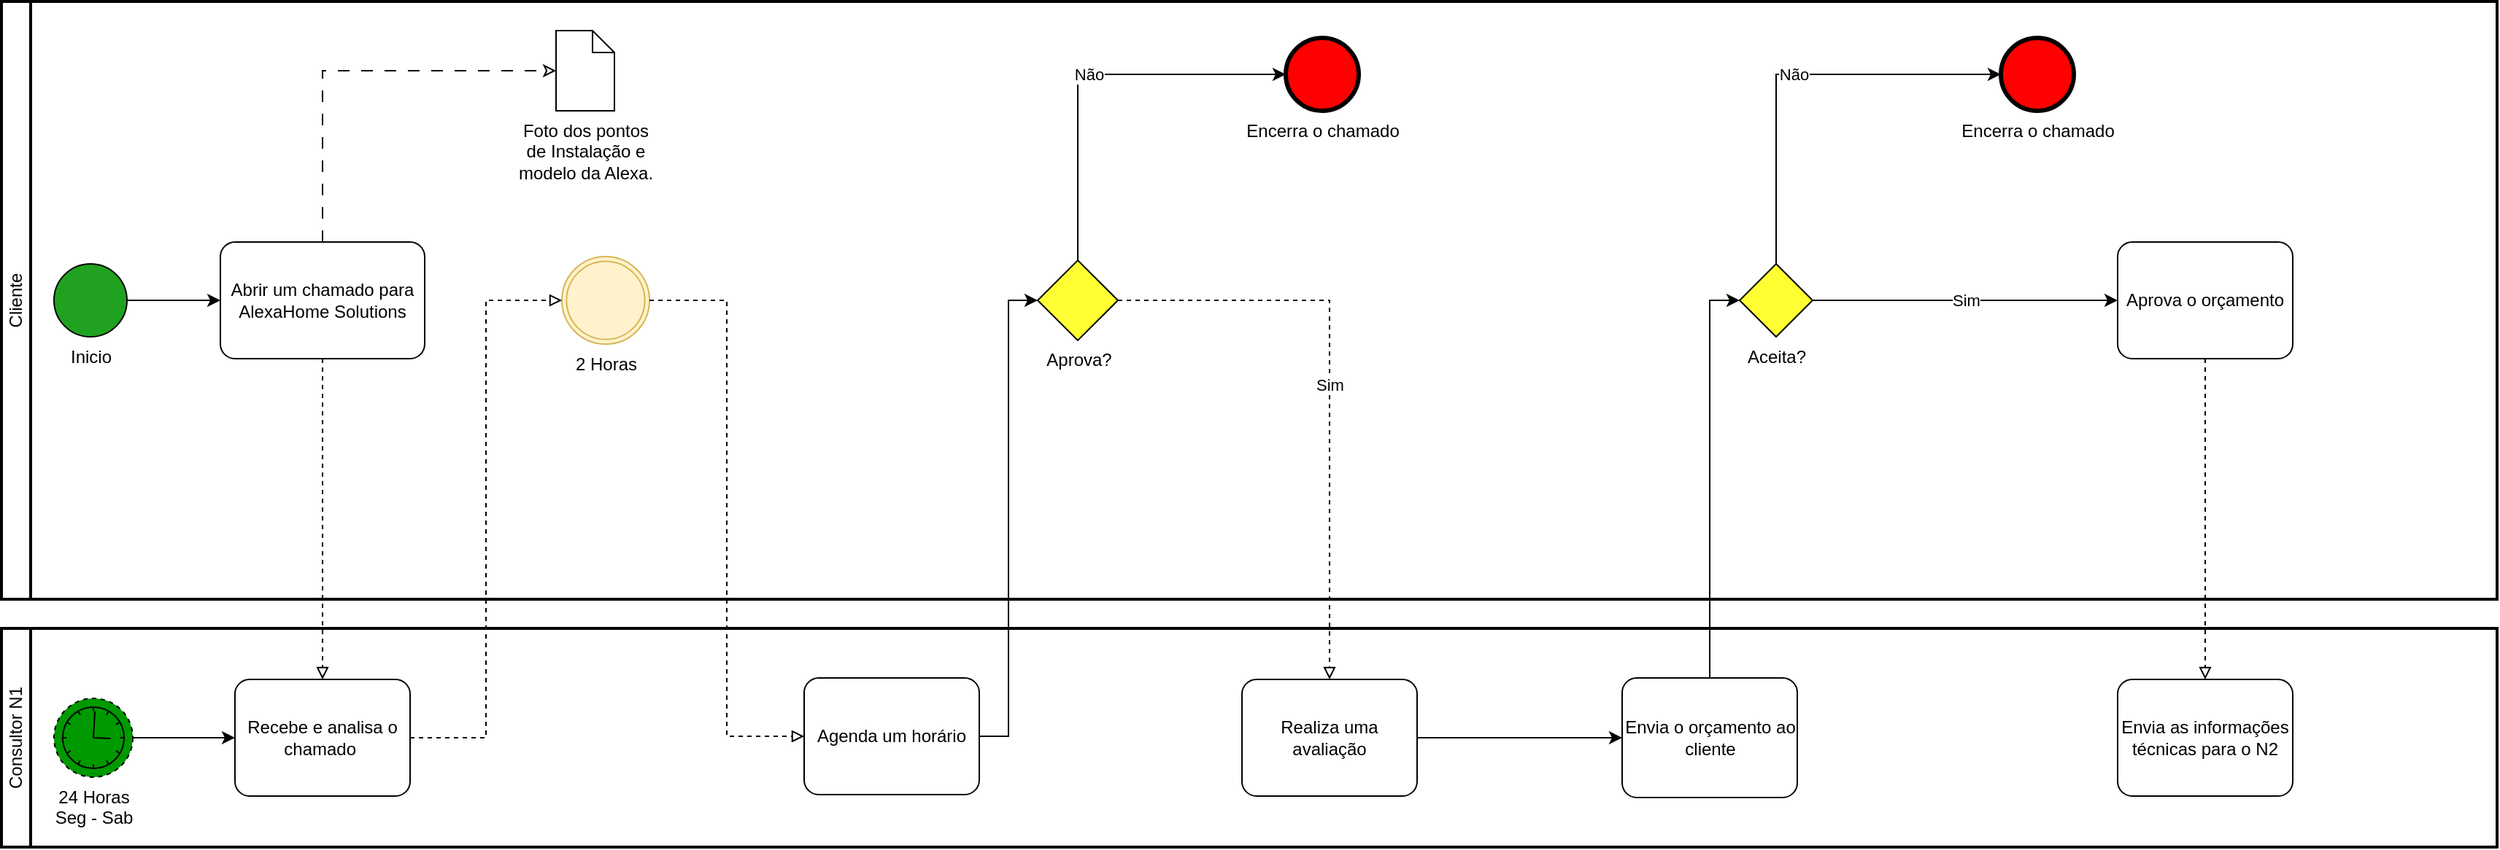 <mxfile version="21.7.1" type="github">
  <diagram name="Página-1" id="KQdHF6F6N4KXOvcZL1xO">
    <mxGraphModel dx="2261" dy="782" grid="1" gridSize="10" guides="1" tooltips="1" connect="1" arrows="1" fold="1" page="1" pageScale="1" pageWidth="827" pageHeight="1169" math="0" shadow="0">
      <root>
        <mxCell id="0" />
        <mxCell id="1" parent="0" />
        <mxCell id="tKudgpd2kvBppkQEM8WQ-54" value="Consultor N1" style="swimlane;html=1;startSize=20;fontStyle=0;collapsible=0;horizontal=0;swimlaneLine=1;swimlaneFillColor=#ffffff;strokeWidth=2;whiteSpace=wrap;" vertex="1" parent="1">
          <mxGeometry y="450" width="1710" height="150" as="geometry" />
        </mxCell>
        <mxCell id="tKudgpd2kvBppkQEM8WQ-55" style="edgeStyle=orthogonalEdgeStyle;rounded=0;orthogonalLoop=1;jettySize=auto;html=1;entryX=0;entryY=0.5;entryDx=0;entryDy=0;entryPerimeter=0;" edge="1" parent="tKudgpd2kvBppkQEM8WQ-54" source="tKudgpd2kvBppkQEM8WQ-56" target="tKudgpd2kvBppkQEM8WQ-57">
          <mxGeometry relative="1" as="geometry" />
        </mxCell>
        <mxCell id="tKudgpd2kvBppkQEM8WQ-56" value="24 Horas&lt;br&gt;Seg - Sab" style="points=[[0.145,0.145,0],[0.5,0,0],[0.855,0.145,0],[1,0.5,0],[0.855,0.855,0],[0.5,1,0],[0.145,0.855,0],[0,0.5,0]];shape=mxgraph.bpmn.event;html=1;verticalLabelPosition=bottom;labelBackgroundColor=#ffffff;verticalAlign=top;align=center;perimeter=ellipsePerimeter;outlineConnect=0;aspect=fixed;outline=eventNonint;symbol=timer;fillColor=#009900;strokeColor=#000000;" vertex="1" parent="tKudgpd2kvBppkQEM8WQ-54">
          <mxGeometry x="36" y="48" width="54" height="54" as="geometry" />
        </mxCell>
        <mxCell id="tKudgpd2kvBppkQEM8WQ-57" value="Recebe e analisa o chamado&amp;nbsp;" style="points=[[0.25,0,0],[0.5,0,0],[0.75,0,0],[1,0.25,0],[1,0.5,0],[1,0.75,0],[0.75,1,0],[0.5,1,0],[0.25,1,0],[0,0.75,0],[0,0.5,0],[0,0.25,0]];shape=mxgraph.bpmn.task;whiteSpace=wrap;rectStyle=rounded;size=10;html=1;container=1;expand=0;collapsible=0;taskMarker=abstract;" vertex="1" parent="tKudgpd2kvBppkQEM8WQ-54">
          <mxGeometry x="160" y="35" width="120" height="80" as="geometry" />
        </mxCell>
        <mxCell id="tKudgpd2kvBppkQEM8WQ-60" style="edgeStyle=orthogonalEdgeStyle;rounded=0;orthogonalLoop=1;jettySize=auto;html=1;exitX=1;exitY=0.5;exitDx=0;exitDy=0;exitPerimeter=0;entryX=0;entryY=0.5;entryDx=0;entryDy=0;entryPerimeter=0;" edge="1" parent="tKudgpd2kvBppkQEM8WQ-54" source="tKudgpd2kvBppkQEM8WQ-61" target="tKudgpd2kvBppkQEM8WQ-62">
          <mxGeometry relative="1" as="geometry">
            <mxPoint x="746" y="77.167" as="targetPoint" />
          </mxGeometry>
        </mxCell>
        <mxCell id="tKudgpd2kvBppkQEM8WQ-61" value="Realiza uma avaliação" style="points=[[0.25,0,0],[0.5,0,0],[0.75,0,0],[1,0.25,0],[1,0.5,0],[1,0.75,0],[0.75,1,0],[0.5,1,0],[0.25,1,0],[0,0.75,0],[0,0.5,0],[0,0.25,0]];shape=mxgraph.bpmn.task;whiteSpace=wrap;rectStyle=rounded;size=10;html=1;container=1;expand=0;collapsible=0;taskMarker=abstract;" vertex="1" parent="tKudgpd2kvBppkQEM8WQ-54">
          <mxGeometry x="850" y="35" width="120" height="80" as="geometry" />
        </mxCell>
        <mxCell id="tKudgpd2kvBppkQEM8WQ-62" value="Envia o orçamento ao cliente" style="points=[[0.25,0,0],[0.5,0,0],[0.75,0,0],[1,0.25,0],[1,0.5,0],[1,0.75,0],[0.75,1,0],[0.5,1,0],[0.25,1,0],[0,0.75,0],[0,0.5,0],[0,0.25,0]];shape=mxgraph.bpmn.task;whiteSpace=wrap;rectStyle=rounded;size=10;html=1;container=1;expand=0;collapsible=0;taskMarker=abstract;" vertex="1" parent="tKudgpd2kvBppkQEM8WQ-54">
          <mxGeometry x="1110.5" y="34" width="120" height="82" as="geometry" />
        </mxCell>
        <mxCell id="tKudgpd2kvBppkQEM8WQ-63" value="Envia as informações técnicas para o N2" style="points=[[0.25,0,0],[0.5,0,0],[0.75,0,0],[1,0.25,0],[1,0.5,0],[1,0.75,0],[0.75,1,0],[0.5,1,0],[0.25,1,0],[0,0.75,0],[0,0.5,0],[0,0.25,0]];shape=mxgraph.bpmn.task;whiteSpace=wrap;rectStyle=rounded;size=10;html=1;container=1;expand=0;collapsible=0;taskMarker=abstract;" vertex="1" parent="tKudgpd2kvBppkQEM8WQ-54">
          <mxGeometry x="1450" y="35" width="120" height="80" as="geometry" />
        </mxCell>
        <mxCell id="tKudgpd2kvBppkQEM8WQ-59" value="Agenda um horário" style="points=[[0.25,0,0],[0.5,0,0],[0.75,0,0],[1,0.25,0],[1,0.5,0],[1,0.75,0],[0.75,1,0],[0.5,1,0],[0.25,1,0],[0,0.75,0],[0,0.5,0],[0,0.25,0]];shape=mxgraph.bpmn.task;whiteSpace=wrap;rectStyle=rounded;size=10;html=1;container=1;expand=0;collapsible=0;taskMarker=abstract;" vertex="1" parent="tKudgpd2kvBppkQEM8WQ-54">
          <mxGeometry x="550" y="34" width="120" height="80" as="geometry" />
        </mxCell>
        <mxCell id="tKudgpd2kvBppkQEM8WQ-64" value="Cliente" style="swimlane;html=1;startSize=20;fontStyle=0;collapsible=0;horizontal=0;swimlaneLine=1;swimlaneFillColor=#ffffff;strokeWidth=2;whiteSpace=wrap;" vertex="1" parent="1">
          <mxGeometry y="20" width="1710" height="410" as="geometry" />
        </mxCell>
        <mxCell id="tKudgpd2kvBppkQEM8WQ-65" style="edgeStyle=orthogonalEdgeStyle;rounded=0;orthogonalLoop=1;jettySize=auto;html=1;exitX=1;exitY=0.5;exitDx=0;exitDy=0;exitPerimeter=0;" edge="1" parent="tKudgpd2kvBppkQEM8WQ-64" source="tKudgpd2kvBppkQEM8WQ-67">
          <mxGeometry relative="1" as="geometry">
            <mxPoint x="85.941" y="205.118" as="targetPoint" />
          </mxGeometry>
        </mxCell>
        <mxCell id="tKudgpd2kvBppkQEM8WQ-66" style="edgeStyle=orthogonalEdgeStyle;rounded=0;orthogonalLoop=1;jettySize=auto;html=1;exitX=1;exitY=0.5;exitDx=0;exitDy=0;exitPerimeter=0;entryX=0;entryY=0.5;entryDx=0;entryDy=0;entryPerimeter=0;" edge="1" parent="tKudgpd2kvBppkQEM8WQ-64" source="tKudgpd2kvBppkQEM8WQ-67" target="tKudgpd2kvBppkQEM8WQ-70">
          <mxGeometry relative="1" as="geometry" />
        </mxCell>
        <mxCell id="tKudgpd2kvBppkQEM8WQ-67" value="Inicio" style="points=[[0.145,0.145,0],[0.5,0,0],[0.855,0.145,0],[1,0.5,0],[0.855,0.855,0],[0.5,1,0],[0.145,0.855,0],[0,0.5,0]];shape=mxgraph.bpmn.event;html=1;verticalLabelPosition=bottom;labelBackgroundColor=#ffffff;verticalAlign=top;align=center;perimeter=ellipsePerimeter;outlineConnect=0;aspect=fixed;outline=standard;symbol=general;fillColor=#20a220;" vertex="1" parent="tKudgpd2kvBppkQEM8WQ-64">
          <mxGeometry x="36" y="180" width="50" height="50" as="geometry" />
        </mxCell>
        <mxCell id="tKudgpd2kvBppkQEM8WQ-68" style="edgeStyle=orthogonalEdgeStyle;rounded=0;orthogonalLoop=1;jettySize=auto;html=1;exitX=0.5;exitY=1;exitDx=0;exitDy=0;exitPerimeter=0;dashed=1;" edge="1" parent="tKudgpd2kvBppkQEM8WQ-64" source="tKudgpd2kvBppkQEM8WQ-70">
          <mxGeometry relative="1" as="geometry">
            <mxPoint x="206" y="170" as="targetPoint" />
            <Array as="points">
              <mxPoint x="186" y="170" />
            </Array>
          </mxGeometry>
        </mxCell>
        <mxCell id="tKudgpd2kvBppkQEM8WQ-69" style="edgeStyle=orthogonalEdgeStyle;rounded=0;orthogonalLoop=1;jettySize=auto;html=1;exitX=0.5;exitY=0;exitDx=0;exitDy=0;exitPerimeter=0;entryX=0;entryY=0.5;entryDx=0;entryDy=0;entryPerimeter=0;endArrow=classic;endFill=0;dashed=1;dashPattern=8 8;" edge="1" parent="tKudgpd2kvBppkQEM8WQ-64" source="tKudgpd2kvBppkQEM8WQ-70" target="tKudgpd2kvBppkQEM8WQ-71">
          <mxGeometry relative="1" as="geometry" />
        </mxCell>
        <mxCell id="tKudgpd2kvBppkQEM8WQ-70" value="Abrir um chamado para AlexaHome Solutions" style="points=[[0.25,0,0],[0.5,0,0],[0.75,0,0],[1,0.25,0],[1,0.5,0],[1,0.75,0],[0.75,1,0],[0.5,1,0],[0.25,1,0],[0,0.75,0],[0,0.5,0],[0,0.25,0]];shape=mxgraph.bpmn.task;whiteSpace=wrap;rectStyle=rounded;size=10;html=1;container=1;expand=0;collapsible=0;taskMarker=abstract;" vertex="1" parent="tKudgpd2kvBppkQEM8WQ-64">
          <mxGeometry x="150" y="165" width="140" height="80" as="geometry" />
        </mxCell>
        <mxCell id="tKudgpd2kvBppkQEM8WQ-71" value="Foto dos pontos&lt;br&gt;de Instalação e&lt;br&gt;modelo da Alexa." style="shape=mxgraph.bpmn.data;labelPosition=center;verticalLabelPosition=bottom;align=center;verticalAlign=top;size=15;html=1;" vertex="1" parent="tKudgpd2kvBppkQEM8WQ-64">
          <mxGeometry x="380" y="20" width="40" height="55" as="geometry" />
        </mxCell>
        <mxCell id="tKudgpd2kvBppkQEM8WQ-74" value="Sim" style="edgeStyle=orthogonalEdgeStyle;rounded=0;orthogonalLoop=1;jettySize=auto;html=1;exitX=1;exitY=0.5;exitDx=0;exitDy=0;exitPerimeter=0;entryX=0;entryY=0.5;entryDx=0;entryDy=0;entryPerimeter=0;" edge="1" parent="tKudgpd2kvBppkQEM8WQ-64" source="tKudgpd2kvBppkQEM8WQ-76" target="tKudgpd2kvBppkQEM8WQ-79">
          <mxGeometry relative="1" as="geometry">
            <mxPoint x="1431" y="204.75" as="targetPoint" />
            <mxPoint x="1241.0" y="204.5" as="sourcePoint" />
          </mxGeometry>
        </mxCell>
        <mxCell id="tKudgpd2kvBppkQEM8WQ-114" value="Não" style="edgeStyle=orthogonalEdgeStyle;rounded=0;orthogonalLoop=1;jettySize=auto;html=1;exitX=0.5;exitY=0;exitDx=0;exitDy=0;exitPerimeter=0;entryX=0;entryY=0.5;entryDx=0;entryDy=0;entryPerimeter=0;" edge="1" parent="tKudgpd2kvBppkQEM8WQ-64" source="tKudgpd2kvBppkQEM8WQ-76" target="tKudgpd2kvBppkQEM8WQ-77">
          <mxGeometry relative="1" as="geometry" />
        </mxCell>
        <mxCell id="tKudgpd2kvBppkQEM8WQ-76" value="Aceita?" style="points=[[0.25,0.25,0],[0.5,0,0],[0.75,0.25,0],[1,0.5,0],[0.75,0.75,0],[0.5,1,0],[0.25,0.75,0],[0,0.5,0]];shape=mxgraph.bpmn.gateway2;html=1;verticalLabelPosition=bottom;labelBackgroundColor=#ffffff;verticalAlign=top;align=center;perimeter=rhombusPerimeter;outlineConnect=0;outline=none;symbol=none;fillColor=#FFFF33;" vertex="1" parent="tKudgpd2kvBppkQEM8WQ-64">
          <mxGeometry x="1191" y="180" width="50" height="50" as="geometry" />
        </mxCell>
        <mxCell id="tKudgpd2kvBppkQEM8WQ-79" value="Aprova o orçamento" style="points=[[0.25,0,0],[0.5,0,0],[0.75,0,0],[1,0.25,0],[1,0.5,0],[1,0.75,0],[0.75,1,0],[0.5,1,0],[0.25,1,0],[0,0.75,0],[0,0.5,0],[0,0.25,0]];shape=mxgraph.bpmn.task;whiteSpace=wrap;rectStyle=rounded;size=10;html=1;container=1;expand=0;collapsible=0;taskMarker=abstract;" vertex="1" parent="tKudgpd2kvBppkQEM8WQ-64">
          <mxGeometry x="1450" y="165" width="120" height="80" as="geometry" />
        </mxCell>
        <mxCell id="tKudgpd2kvBppkQEM8WQ-94" value="2 Horas" style="points=[[0.145,0.145,0],[0.5,0,0],[0.855,0.145,0],[1,0.5,0],[0.855,0.855,0],[0.5,1,0],[0.145,0.855,0],[0,0.5,0]];shape=mxgraph.bpmn.event;html=1;verticalLabelPosition=bottom;labelBackgroundColor=#ffffff;verticalAlign=top;align=center;perimeter=ellipsePerimeter;outlineConnect=0;aspect=fixed;outline=throwing;symbol=general;fillColor=#fff2cc;strokeColor=#d6b656;" vertex="1" parent="tKudgpd2kvBppkQEM8WQ-64">
          <mxGeometry x="384" y="175" width="60" height="60" as="geometry" />
        </mxCell>
        <mxCell id="tKudgpd2kvBppkQEM8WQ-77" value="Encerra o chamado" style="points=[[0.145,0.145,0],[0.5,0,0],[0.855,0.145,0],[1,0.5,0],[0.855,0.855,0],[0.5,1,0],[0.145,0.855,0],[0,0.5,0]];shape=mxgraph.bpmn.event;html=1;verticalLabelPosition=bottom;labelBackgroundColor=#ffffff;verticalAlign=top;align=center;perimeter=ellipsePerimeter;outlineConnect=0;aspect=fixed;outline=end;symbol=terminate2;fillColor=#FF0000;" vertex="1" parent="tKudgpd2kvBppkQEM8WQ-64">
          <mxGeometry x="1370" y="25" width="50" height="50" as="geometry" />
        </mxCell>
        <mxCell id="tKudgpd2kvBppkQEM8WQ-107" value="Encerra o chamado" style="points=[[0.145,0.145,0],[0.5,0,0],[0.855,0.145,0],[1,0.5,0],[0.855,0.855,0],[0.5,1,0],[0.145,0.855,0],[0,0.5,0]];shape=mxgraph.bpmn.event;html=1;verticalLabelPosition=bottom;labelBackgroundColor=#ffffff;verticalAlign=top;align=center;perimeter=ellipsePerimeter;outlineConnect=0;aspect=fixed;outline=end;symbol=terminate2;fillColor=#FF0000;" vertex="1" parent="tKudgpd2kvBppkQEM8WQ-64">
          <mxGeometry x="880" y="25" width="50" height="50" as="geometry" />
        </mxCell>
        <mxCell id="tKudgpd2kvBppkQEM8WQ-115" value="Não" style="edgeStyle=orthogonalEdgeStyle;rounded=0;orthogonalLoop=1;jettySize=auto;html=1;exitX=0.5;exitY=0;exitDx=0;exitDy=0;exitPerimeter=0;entryX=0;entryY=0.5;entryDx=0;entryDy=0;entryPerimeter=0;" edge="1" parent="tKudgpd2kvBppkQEM8WQ-64" source="tKudgpd2kvBppkQEM8WQ-103" target="tKudgpd2kvBppkQEM8WQ-107">
          <mxGeometry relative="1" as="geometry" />
        </mxCell>
        <mxCell id="tKudgpd2kvBppkQEM8WQ-103" value="Aprova?" style="points=[[0.25,0.25,0],[0.5,0,0],[0.75,0.25,0],[1,0.5,0],[0.75,0.75,0],[0.5,1,0],[0.25,0.75,0],[0,0.5,0]];shape=mxgraph.bpmn.gateway2;html=1;verticalLabelPosition=bottom;labelBackgroundColor=#ffffff;verticalAlign=top;align=center;perimeter=rhombusPerimeter;outlineConnect=0;outline=none;symbol=none;fillColor=#FFFF33;" vertex="1" parent="tKudgpd2kvBppkQEM8WQ-64">
          <mxGeometry x="710" y="177.57" width="55" height="54.86" as="geometry" />
        </mxCell>
        <mxCell id="tKudgpd2kvBppkQEM8WQ-92" style="edgeStyle=orthogonalEdgeStyle;rounded=0;orthogonalLoop=1;jettySize=auto;html=1;exitX=0.5;exitY=1;exitDx=0;exitDy=0;exitPerimeter=0;entryX=0.5;entryY=0;entryDx=0;entryDy=0;entryPerimeter=0;dashed=1;endArrow=block;endFill=0;" edge="1" parent="1" source="tKudgpd2kvBppkQEM8WQ-79" target="tKudgpd2kvBppkQEM8WQ-63">
          <mxGeometry relative="1" as="geometry" />
        </mxCell>
        <mxCell id="tKudgpd2kvBppkQEM8WQ-93" style="edgeStyle=orthogonalEdgeStyle;rounded=0;orthogonalLoop=1;jettySize=auto;html=1;exitX=1;exitY=0.5;exitDx=0;exitDy=0;exitPerimeter=0;entryX=0;entryY=0.5;entryDx=0;entryDy=0;entryPerimeter=0;endArrow=block;endFill=0;dashed=1;" edge="1" parent="1" source="tKudgpd2kvBppkQEM8WQ-57" target="tKudgpd2kvBppkQEM8WQ-94">
          <mxGeometry relative="1" as="geometry">
            <mxPoint x="510" y="265" as="targetPoint" />
          </mxGeometry>
        </mxCell>
        <mxCell id="tKudgpd2kvBppkQEM8WQ-95" style="edgeStyle=orthogonalEdgeStyle;rounded=0;orthogonalLoop=1;jettySize=auto;html=1;exitX=0.5;exitY=1;exitDx=0;exitDy=0;exitPerimeter=0;entryX=0.5;entryY=0;entryDx=0;entryDy=0;entryPerimeter=0;endArrow=block;endFill=0;dashed=1;" edge="1" parent="1" source="tKudgpd2kvBppkQEM8WQ-70" target="tKudgpd2kvBppkQEM8WQ-57">
          <mxGeometry relative="1" as="geometry" />
        </mxCell>
        <mxCell id="tKudgpd2kvBppkQEM8WQ-98" style="edgeStyle=orthogonalEdgeStyle;rounded=0;orthogonalLoop=1;jettySize=auto;html=1;exitX=1;exitY=0.5;exitDx=0;exitDy=0;exitPerimeter=0;entryX=0;entryY=0.5;entryDx=0;entryDy=0;entryPerimeter=0;endArrow=block;endFill=0;dashed=1;" edge="1" parent="1" source="tKudgpd2kvBppkQEM8WQ-94" target="tKudgpd2kvBppkQEM8WQ-59">
          <mxGeometry relative="1" as="geometry" />
        </mxCell>
        <mxCell id="tKudgpd2kvBppkQEM8WQ-104" value="" style="edgeStyle=orthogonalEdgeStyle;rounded=0;orthogonalLoop=1;jettySize=auto;html=1;exitX=1;exitY=0.5;exitDx=0;exitDy=0;exitPerimeter=0;entryX=0;entryY=0.5;entryDx=0;entryDy=0;entryPerimeter=0;" edge="1" parent="1" source="tKudgpd2kvBppkQEM8WQ-59" target="tKudgpd2kvBppkQEM8WQ-103">
          <mxGeometry relative="1" as="geometry">
            <mxPoint x="630" y="544" as="sourcePoint" />
            <mxPoint x="700" y="225" as="targetPoint" />
          </mxGeometry>
        </mxCell>
        <mxCell id="tKudgpd2kvBppkQEM8WQ-110" value="Sim" style="edgeStyle=orthogonalEdgeStyle;rounded=0;orthogonalLoop=1;jettySize=auto;html=1;entryX=0.5;entryY=0;entryDx=0;entryDy=0;entryPerimeter=0;endArrow=block;endFill=0;dashed=1;exitX=1;exitY=0.5;exitDx=0;exitDy=0;exitPerimeter=0;" edge="1" parent="1" source="tKudgpd2kvBppkQEM8WQ-103" target="tKudgpd2kvBppkQEM8WQ-61">
          <mxGeometry relative="1" as="geometry">
            <mxPoint x="910" y="230" as="sourcePoint" />
          </mxGeometry>
        </mxCell>
        <mxCell id="tKudgpd2kvBppkQEM8WQ-113" style="edgeStyle=orthogonalEdgeStyle;rounded=0;orthogonalLoop=1;jettySize=auto;html=1;exitX=0.5;exitY=0;exitDx=0;exitDy=0;exitPerimeter=0;entryX=0;entryY=0.5;entryDx=0;entryDy=0;entryPerimeter=0;" edge="1" parent="1" source="tKudgpd2kvBppkQEM8WQ-62" target="tKudgpd2kvBppkQEM8WQ-76">
          <mxGeometry relative="1" as="geometry" />
        </mxCell>
      </root>
    </mxGraphModel>
  </diagram>
</mxfile>
